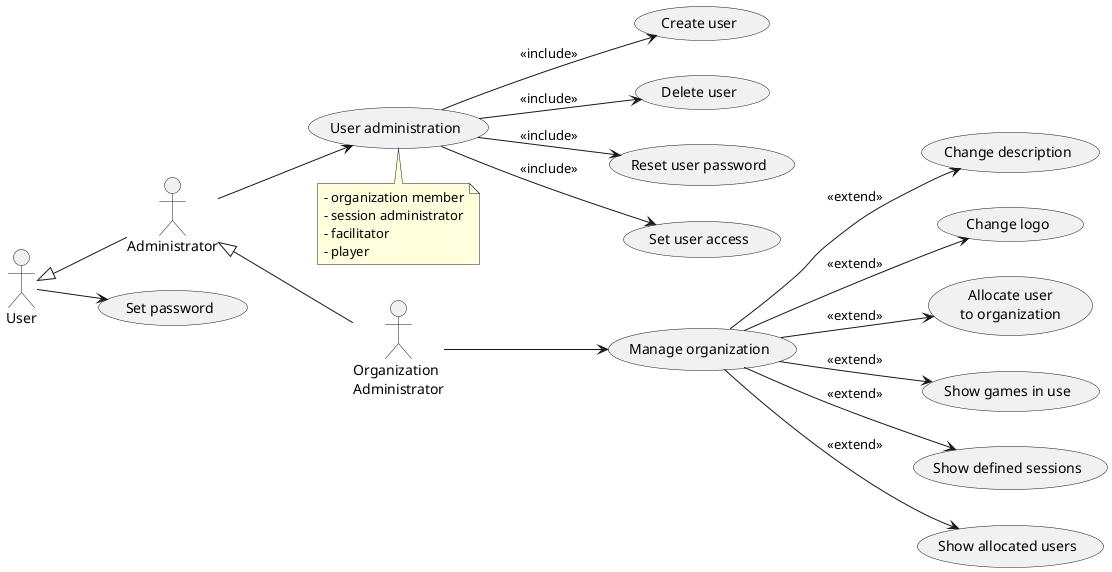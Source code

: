 @startuml
left to right direction

"Organization\nAdministrator" as OA
User <|-- Administrator
Administrator <|-- OA

User --> (Set password)

Administrator --> (User administration)
note bottom
  - organization member
  - session administrator
  - facilitator
  - player
end note

(User administration) --> (Create user) : << include >>
(User administration) --> (Delete user) : << include >>
(User administration) --> (Reset user password) : << include >>
(User administration) --> (Set user access) : << include >>

OA --> (Manage organization)
(Manage organization) --> (Change description) : << extend >>
(Manage organization) --> (Change logo) : << extend >>
(Manage organization) --> (Allocate user\nto organization) : << extend >>
(Manage organization) --> (Show games in use) : << extend >>
(Manage organization) --> (Show defined sessions) : << extend >>
(Manage organization) --> (Show allocated users) : << extend >>

@enduml
